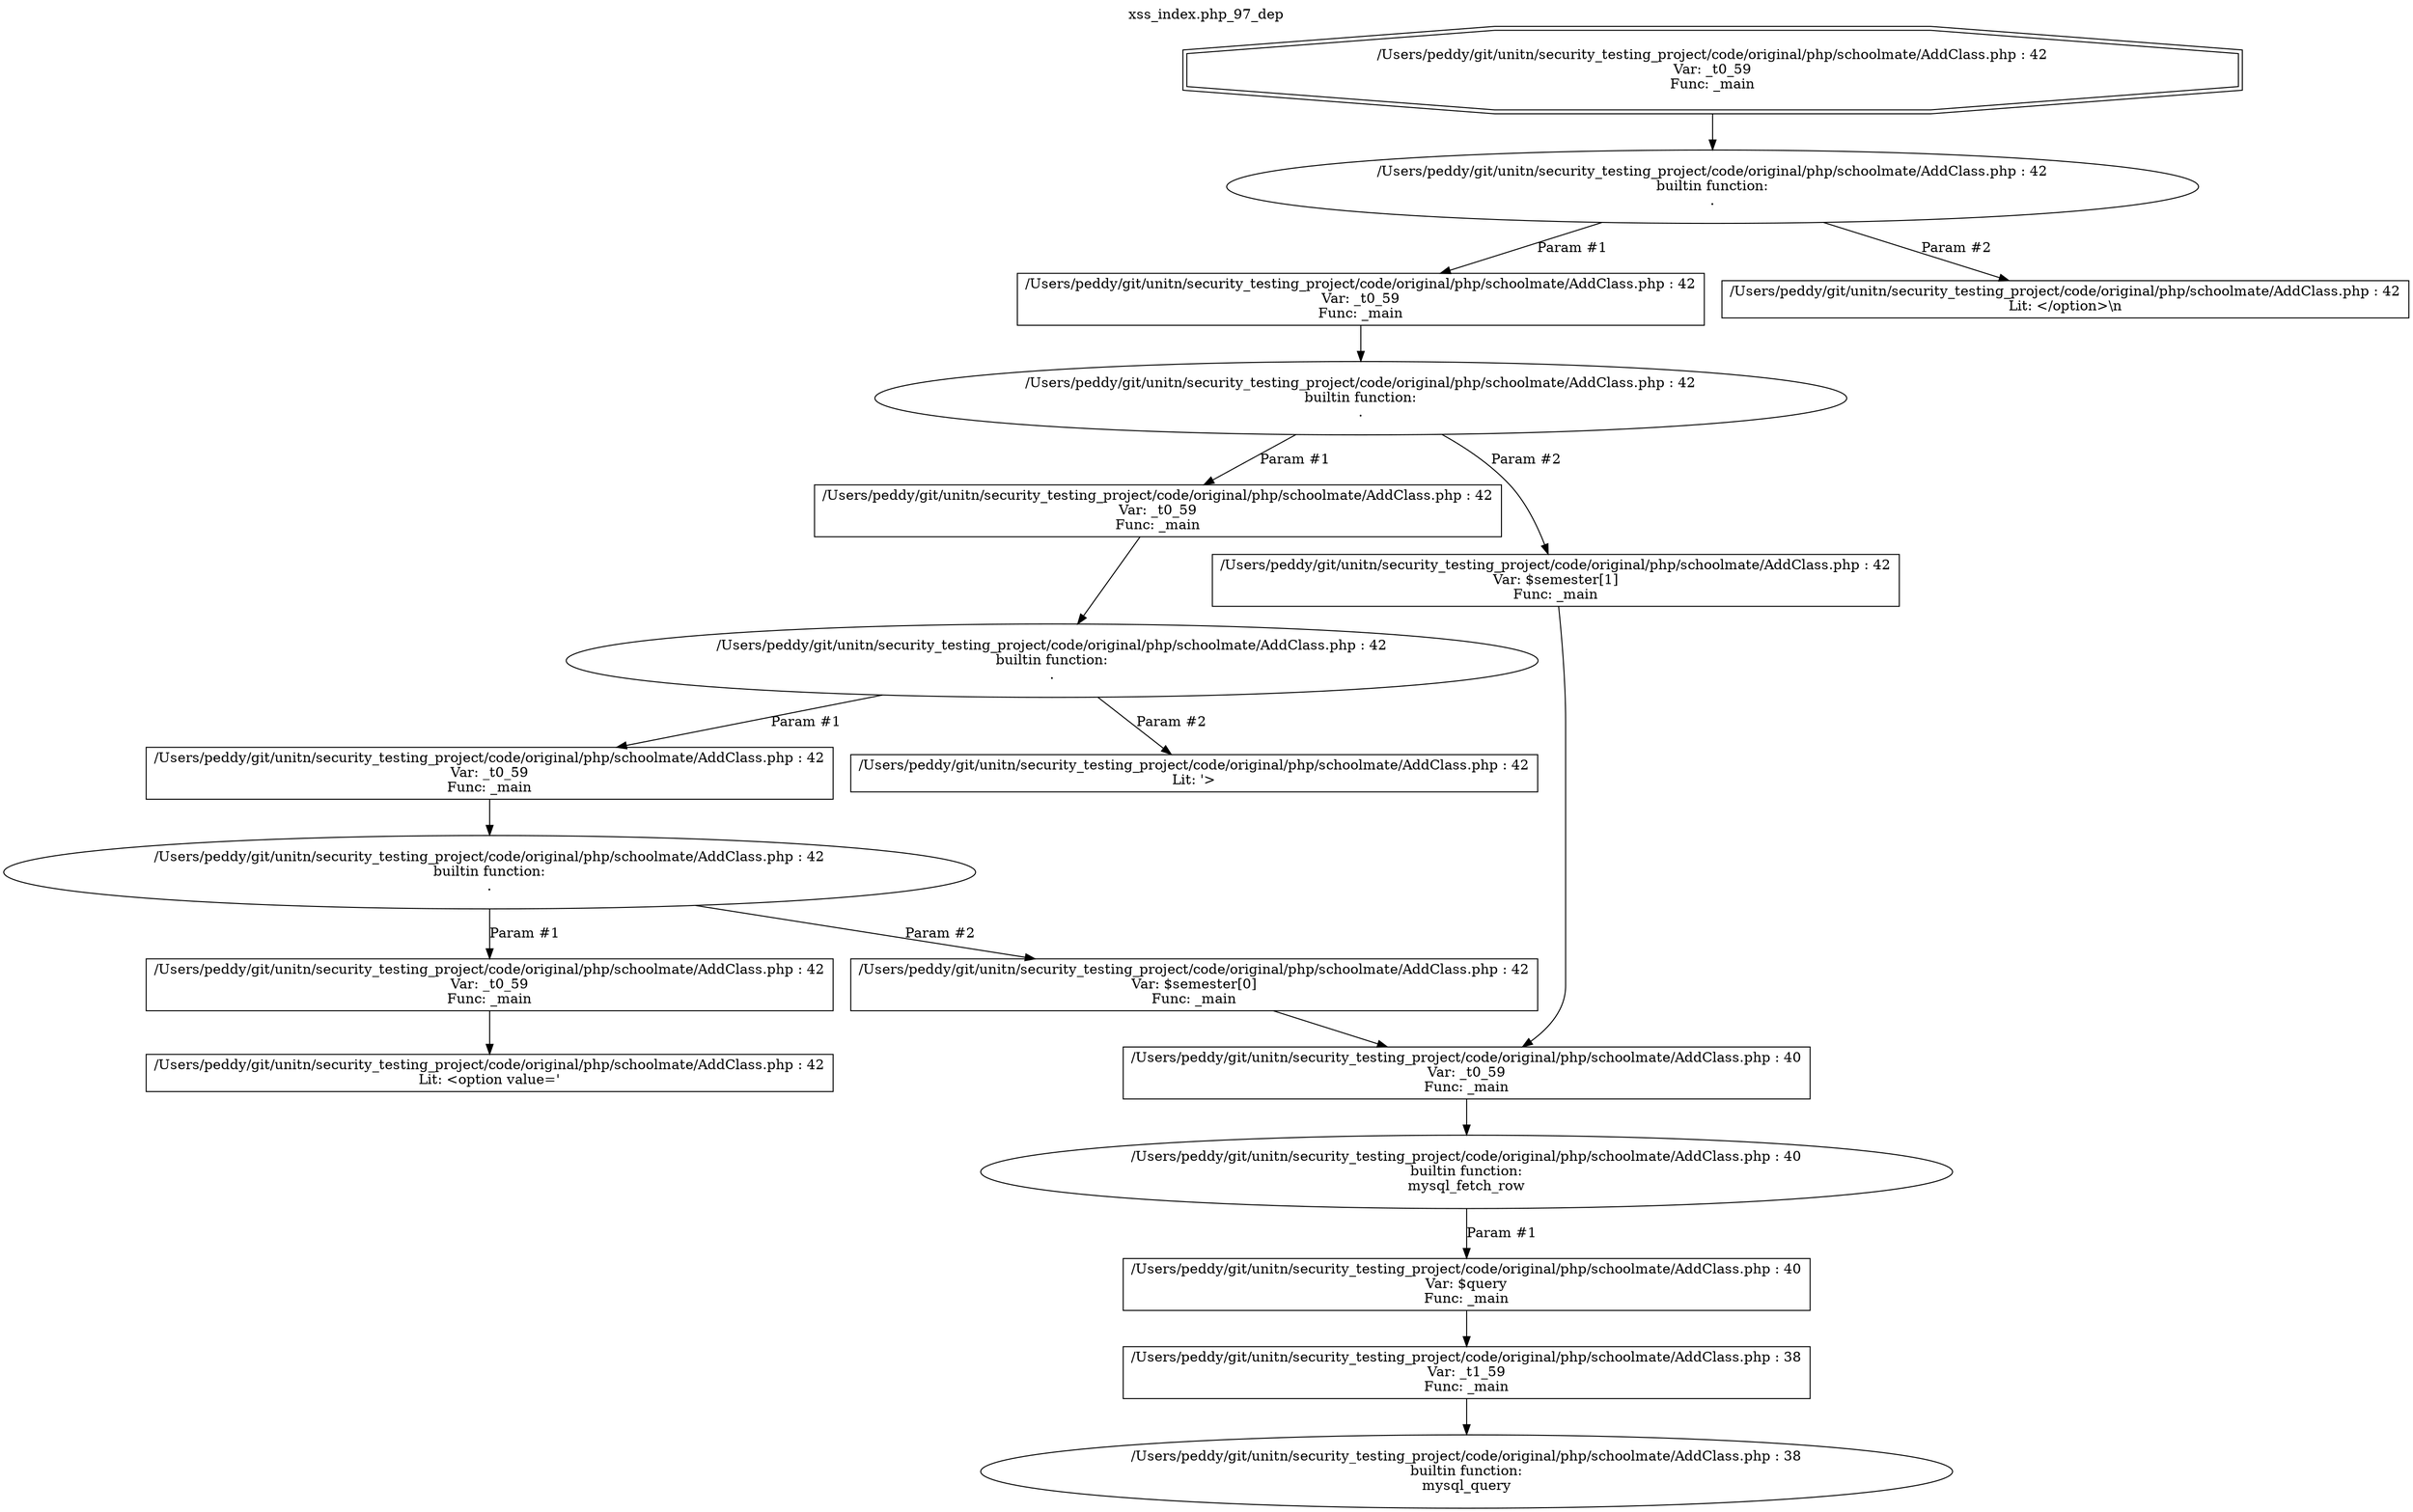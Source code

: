 digraph cfg {
  label="xss_index.php_97_dep";
  labelloc=t;
  n1 [shape=doubleoctagon, label="/Users/peddy/git/unitn/security_testing_project/code/original/php/schoolmate/AddClass.php : 42\nVar: _t0_59\nFunc: _main\n"];
  n2 [shape=ellipse, label="/Users/peddy/git/unitn/security_testing_project/code/original/php/schoolmate/AddClass.php : 42\nbuiltin function:\n.\n"];
  n3 [shape=box, label="/Users/peddy/git/unitn/security_testing_project/code/original/php/schoolmate/AddClass.php : 42\nVar: _t0_59\nFunc: _main\n"];
  n4 [shape=ellipse, label="/Users/peddy/git/unitn/security_testing_project/code/original/php/schoolmate/AddClass.php : 42\nbuiltin function:\n.\n"];
  n5 [shape=box, label="/Users/peddy/git/unitn/security_testing_project/code/original/php/schoolmate/AddClass.php : 42\nVar: _t0_59\nFunc: _main\n"];
  n6 [shape=ellipse, label="/Users/peddy/git/unitn/security_testing_project/code/original/php/schoolmate/AddClass.php : 42\nbuiltin function:\n.\n"];
  n7 [shape=box, label="/Users/peddy/git/unitn/security_testing_project/code/original/php/schoolmate/AddClass.php : 42\nVar: _t0_59\nFunc: _main\n"];
  n8 [shape=ellipse, label="/Users/peddy/git/unitn/security_testing_project/code/original/php/schoolmate/AddClass.php : 42\nbuiltin function:\n.\n"];
  n9 [shape=box, label="/Users/peddy/git/unitn/security_testing_project/code/original/php/schoolmate/AddClass.php : 42\nVar: _t0_59\nFunc: _main\n"];
  n10 [shape=box, label="/Users/peddy/git/unitn/security_testing_project/code/original/php/schoolmate/AddClass.php : 42\nLit: <option value='\n"];
  n11 [shape=box, label="/Users/peddy/git/unitn/security_testing_project/code/original/php/schoolmate/AddClass.php : 42\nVar: $semester[0]\nFunc: _main\n"];
  n12 [shape=box, label="/Users/peddy/git/unitn/security_testing_project/code/original/php/schoolmate/AddClass.php : 40\nVar: _t0_59\nFunc: _main\n"];
  n13 [shape=ellipse, label="/Users/peddy/git/unitn/security_testing_project/code/original/php/schoolmate/AddClass.php : 40\nbuiltin function:\nmysql_fetch_row\n"];
  n14 [shape=box, label="/Users/peddy/git/unitn/security_testing_project/code/original/php/schoolmate/AddClass.php : 40\nVar: $query\nFunc: _main\n"];
  n15 [shape=box, label="/Users/peddy/git/unitn/security_testing_project/code/original/php/schoolmate/AddClass.php : 38\nVar: _t1_59\nFunc: _main\n"];
  n16 [shape=ellipse, label="/Users/peddy/git/unitn/security_testing_project/code/original/php/schoolmate/AddClass.php : 38\nbuiltin function:\nmysql_query\n"];
  n17 [shape=box, label="/Users/peddy/git/unitn/security_testing_project/code/original/php/schoolmate/AddClass.php : 42\nLit: '>\n"];
  n18 [shape=box, label="/Users/peddy/git/unitn/security_testing_project/code/original/php/schoolmate/AddClass.php : 42\nVar: $semester[1]\nFunc: _main\n"];
  n19 [shape=box, label="/Users/peddy/git/unitn/security_testing_project/code/original/php/schoolmate/AddClass.php : 42\nLit: </option>\\n\n"];
  n1 -> n2;
  n3 -> n4;
  n5 -> n6;
  n7 -> n8;
  n9 -> n10;
  n8 -> n9[label="Param #1"];
  n8 -> n11[label="Param #2"];
  n12 -> n13;
  n15 -> n16;
  n14 -> n15;
  n13 -> n14[label="Param #1"];
  n11 -> n12;
  n6 -> n7[label="Param #1"];
  n6 -> n17[label="Param #2"];
  n4 -> n5[label="Param #1"];
  n4 -> n18[label="Param #2"];
  n18 -> n12;
  n2 -> n3[label="Param #1"];
  n2 -> n19[label="Param #2"];
}
